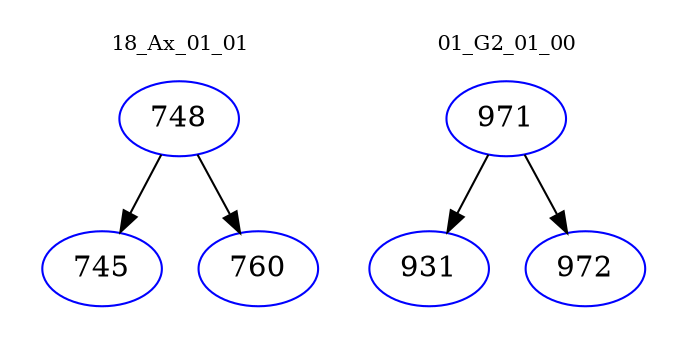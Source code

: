 digraph{
subgraph cluster_0 {
color = white
label = "18_Ax_01_01";
fontsize=10;
T0_748 [label="748", color="blue"]
T0_748 -> T0_745 [color="black"]
T0_745 [label="745", color="blue"]
T0_748 -> T0_760 [color="black"]
T0_760 [label="760", color="blue"]
}
subgraph cluster_1 {
color = white
label = "01_G2_01_00";
fontsize=10;
T1_971 [label="971", color="blue"]
T1_971 -> T1_931 [color="black"]
T1_931 [label="931", color="blue"]
T1_971 -> T1_972 [color="black"]
T1_972 [label="972", color="blue"]
}
}
